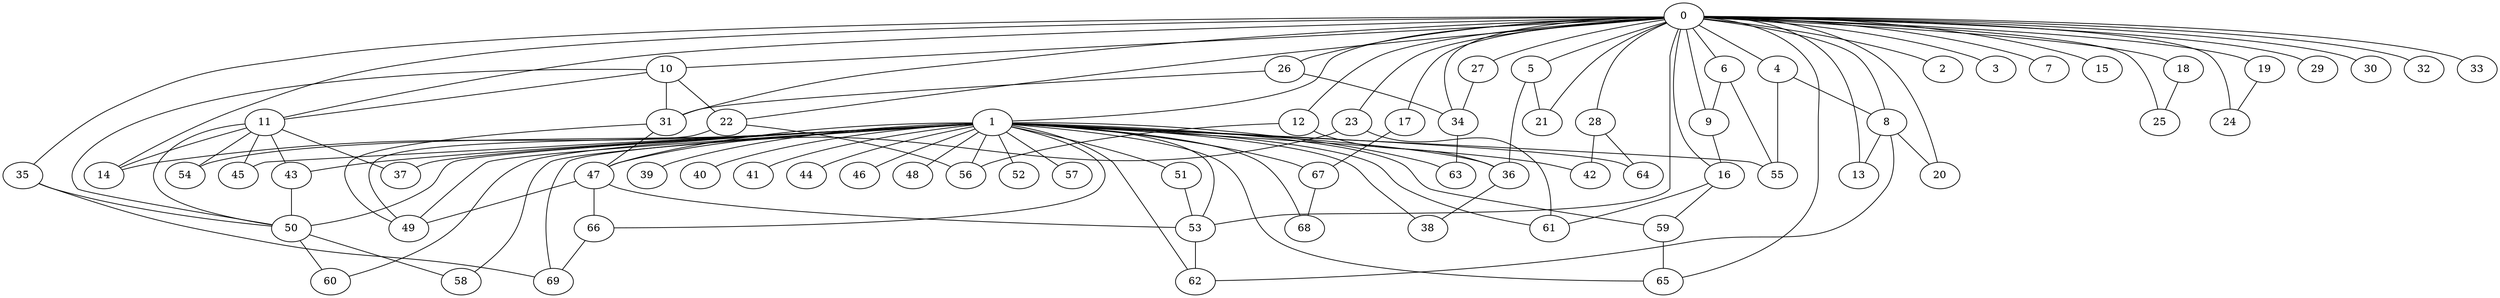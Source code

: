 
graph graphname {
    0 -- 1
0 -- 2
0 -- 3
0 -- 4
0 -- 5
0 -- 6
0 -- 7
0 -- 8
0 -- 9
0 -- 10
0 -- 11
0 -- 12
0 -- 13
0 -- 14
0 -- 15
0 -- 16
0 -- 17
0 -- 18
0 -- 19
0 -- 20
0 -- 21
0 -- 22
0 -- 23
0 -- 24
0 -- 25
0 -- 26
0 -- 27
0 -- 28
0 -- 29
0 -- 30
0 -- 31
0 -- 32
0 -- 33
0 -- 34
0 -- 35
0 -- 65
0 -- 53
1 -- 36
1 -- 37
1 -- 38
1 -- 39
1 -- 40
1 -- 41
1 -- 42
1 -- 43
1 -- 44
1 -- 45
1 -- 46
1 -- 47
1 -- 48
1 -- 49
1 -- 50
1 -- 51
1 -- 52
1 -- 53
1 -- 54
1 -- 55
1 -- 56
1 -- 57
1 -- 58
1 -- 59
1 -- 60
1 -- 61
1 -- 62
1 -- 63
1 -- 64
1 -- 65
1 -- 66
1 -- 67
1 -- 68
1 -- 69
1 -- 14
4 -- 8
4 -- 55
5 -- 36
5 -- 21
6 -- 9
6 -- 55
8 -- 13
8 -- 20
8 -- 62
9 -- 16
10 -- 11
10 -- 22
10 -- 31
10 -- 50
11 -- 14
11 -- 37
11 -- 54
11 -- 50
11 -- 45
11 -- 43
12 -- 36
12 -- 56
16 -- 61
16 -- 59
17 -- 67
18 -- 25
19 -- 24
22 -- 56
22 -- 49
23 -- 61
23 -- 47
26 -- 34
26 -- 31
27 -- 34
28 -- 42
28 -- 64
31 -- 47
31 -- 49
34 -- 63
35 -- 50
35 -- 69
36 -- 38
43 -- 50
47 -- 49
47 -- 53
47 -- 66
50 -- 60
50 -- 58
51 -- 53
53 -- 62
59 -- 65
66 -- 69
67 -- 68

}
